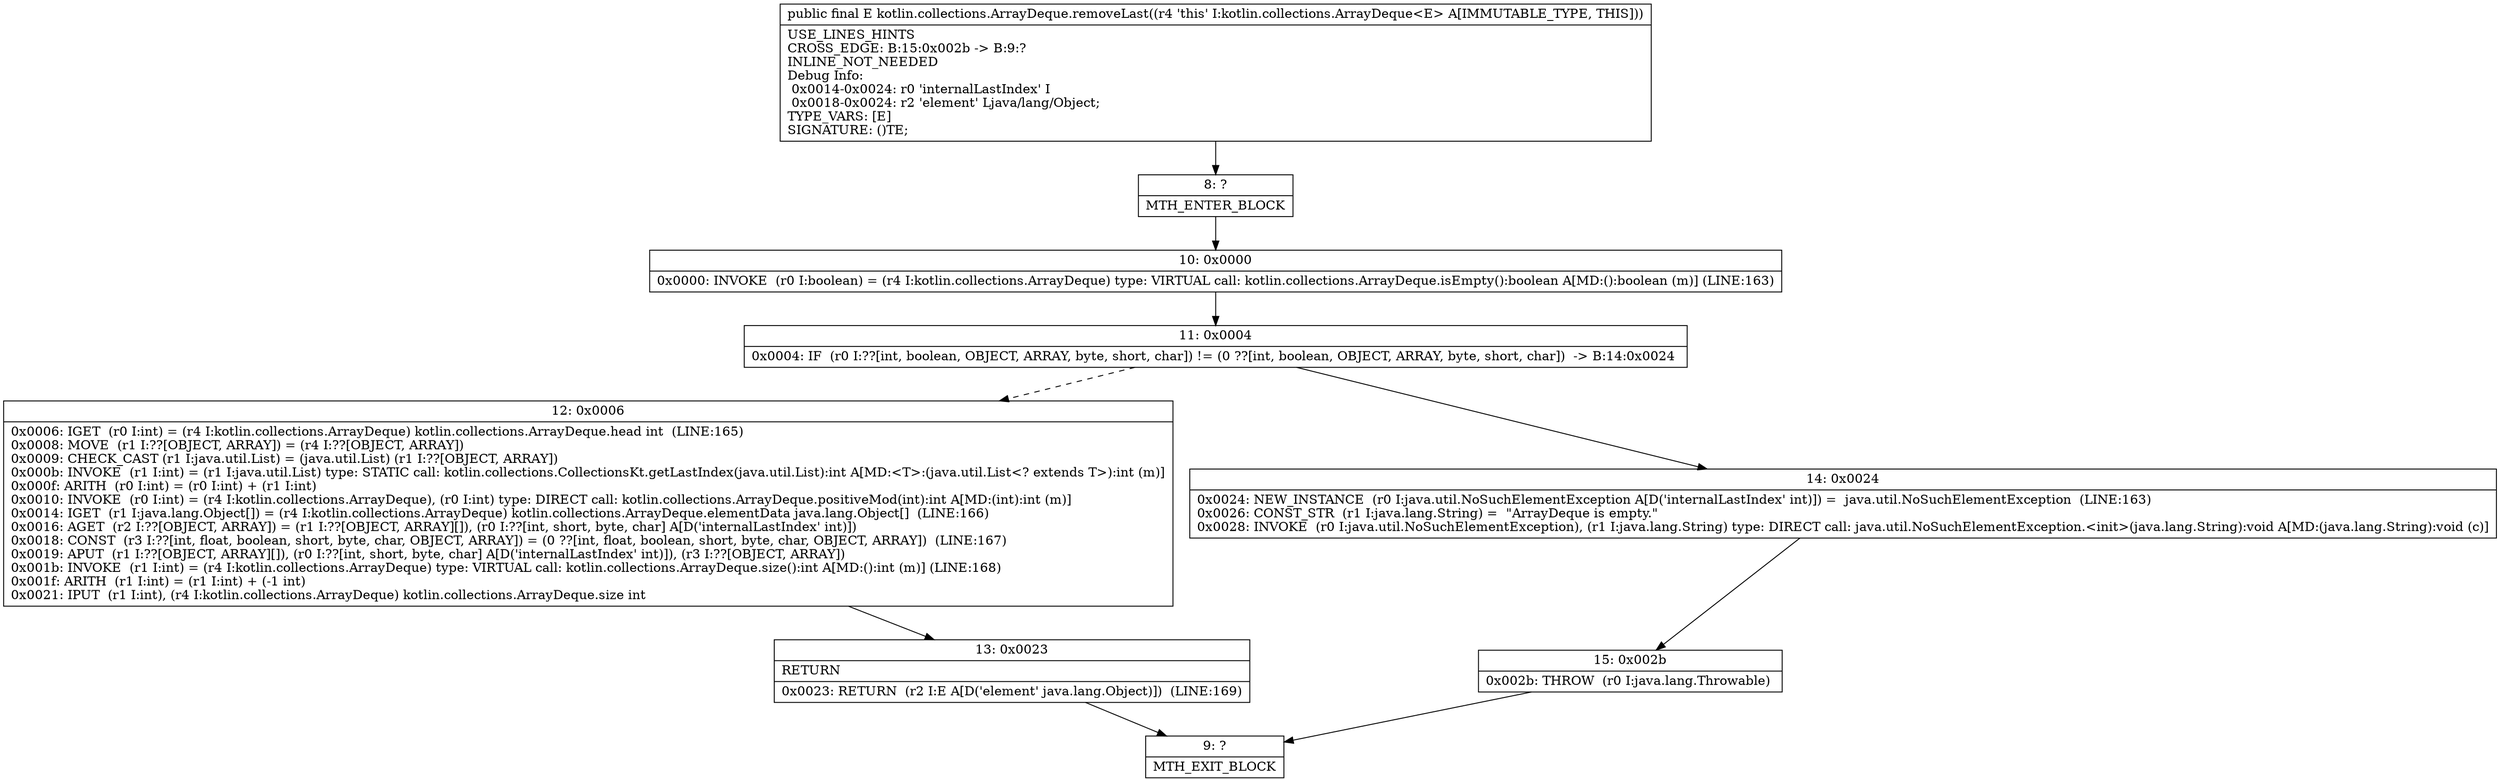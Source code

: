 digraph "CFG forkotlin.collections.ArrayDeque.removeLast()Ljava\/lang\/Object;" {
Node_8 [shape=record,label="{8\:\ ?|MTH_ENTER_BLOCK\l}"];
Node_10 [shape=record,label="{10\:\ 0x0000|0x0000: INVOKE  (r0 I:boolean) = (r4 I:kotlin.collections.ArrayDeque) type: VIRTUAL call: kotlin.collections.ArrayDeque.isEmpty():boolean A[MD:():boolean (m)] (LINE:163)\l}"];
Node_11 [shape=record,label="{11\:\ 0x0004|0x0004: IF  (r0 I:??[int, boolean, OBJECT, ARRAY, byte, short, char]) != (0 ??[int, boolean, OBJECT, ARRAY, byte, short, char])  \-\> B:14:0x0024 \l}"];
Node_12 [shape=record,label="{12\:\ 0x0006|0x0006: IGET  (r0 I:int) = (r4 I:kotlin.collections.ArrayDeque) kotlin.collections.ArrayDeque.head int  (LINE:165)\l0x0008: MOVE  (r1 I:??[OBJECT, ARRAY]) = (r4 I:??[OBJECT, ARRAY]) \l0x0009: CHECK_CAST (r1 I:java.util.List) = (java.util.List) (r1 I:??[OBJECT, ARRAY]) \l0x000b: INVOKE  (r1 I:int) = (r1 I:java.util.List) type: STATIC call: kotlin.collections.CollectionsKt.getLastIndex(java.util.List):int A[MD:\<T\>:(java.util.List\<? extends T\>):int (m)]\l0x000f: ARITH  (r0 I:int) = (r0 I:int) + (r1 I:int) \l0x0010: INVOKE  (r0 I:int) = (r4 I:kotlin.collections.ArrayDeque), (r0 I:int) type: DIRECT call: kotlin.collections.ArrayDeque.positiveMod(int):int A[MD:(int):int (m)]\l0x0014: IGET  (r1 I:java.lang.Object[]) = (r4 I:kotlin.collections.ArrayDeque) kotlin.collections.ArrayDeque.elementData java.lang.Object[]  (LINE:166)\l0x0016: AGET  (r2 I:??[OBJECT, ARRAY]) = (r1 I:??[OBJECT, ARRAY][]), (r0 I:??[int, short, byte, char] A[D('internalLastIndex' int)]) \l0x0018: CONST  (r3 I:??[int, float, boolean, short, byte, char, OBJECT, ARRAY]) = (0 ??[int, float, boolean, short, byte, char, OBJECT, ARRAY])  (LINE:167)\l0x0019: APUT  (r1 I:??[OBJECT, ARRAY][]), (r0 I:??[int, short, byte, char] A[D('internalLastIndex' int)]), (r3 I:??[OBJECT, ARRAY]) \l0x001b: INVOKE  (r1 I:int) = (r4 I:kotlin.collections.ArrayDeque) type: VIRTUAL call: kotlin.collections.ArrayDeque.size():int A[MD:():int (m)] (LINE:168)\l0x001f: ARITH  (r1 I:int) = (r1 I:int) + (\-1 int) \l0x0021: IPUT  (r1 I:int), (r4 I:kotlin.collections.ArrayDeque) kotlin.collections.ArrayDeque.size int \l}"];
Node_13 [shape=record,label="{13\:\ 0x0023|RETURN\l|0x0023: RETURN  (r2 I:E A[D('element' java.lang.Object)])  (LINE:169)\l}"];
Node_9 [shape=record,label="{9\:\ ?|MTH_EXIT_BLOCK\l}"];
Node_14 [shape=record,label="{14\:\ 0x0024|0x0024: NEW_INSTANCE  (r0 I:java.util.NoSuchElementException A[D('internalLastIndex' int)]) =  java.util.NoSuchElementException  (LINE:163)\l0x0026: CONST_STR  (r1 I:java.lang.String) =  \"ArrayDeque is empty.\" \l0x0028: INVOKE  (r0 I:java.util.NoSuchElementException), (r1 I:java.lang.String) type: DIRECT call: java.util.NoSuchElementException.\<init\>(java.lang.String):void A[MD:(java.lang.String):void (c)]\l}"];
Node_15 [shape=record,label="{15\:\ 0x002b|0x002b: THROW  (r0 I:java.lang.Throwable) \l}"];
MethodNode[shape=record,label="{public final E kotlin.collections.ArrayDeque.removeLast((r4 'this' I:kotlin.collections.ArrayDeque\<E\> A[IMMUTABLE_TYPE, THIS]))  | USE_LINES_HINTS\lCROSS_EDGE: B:15:0x002b \-\> B:9:?\lINLINE_NOT_NEEDED\lDebug Info:\l  0x0014\-0x0024: r0 'internalLastIndex' I\l  0x0018\-0x0024: r2 'element' Ljava\/lang\/Object;\lTYPE_VARS: [E]\lSIGNATURE: ()TE;\l}"];
MethodNode -> Node_8;Node_8 -> Node_10;
Node_10 -> Node_11;
Node_11 -> Node_12[style=dashed];
Node_11 -> Node_14;
Node_12 -> Node_13;
Node_13 -> Node_9;
Node_14 -> Node_15;
Node_15 -> Node_9;
}


